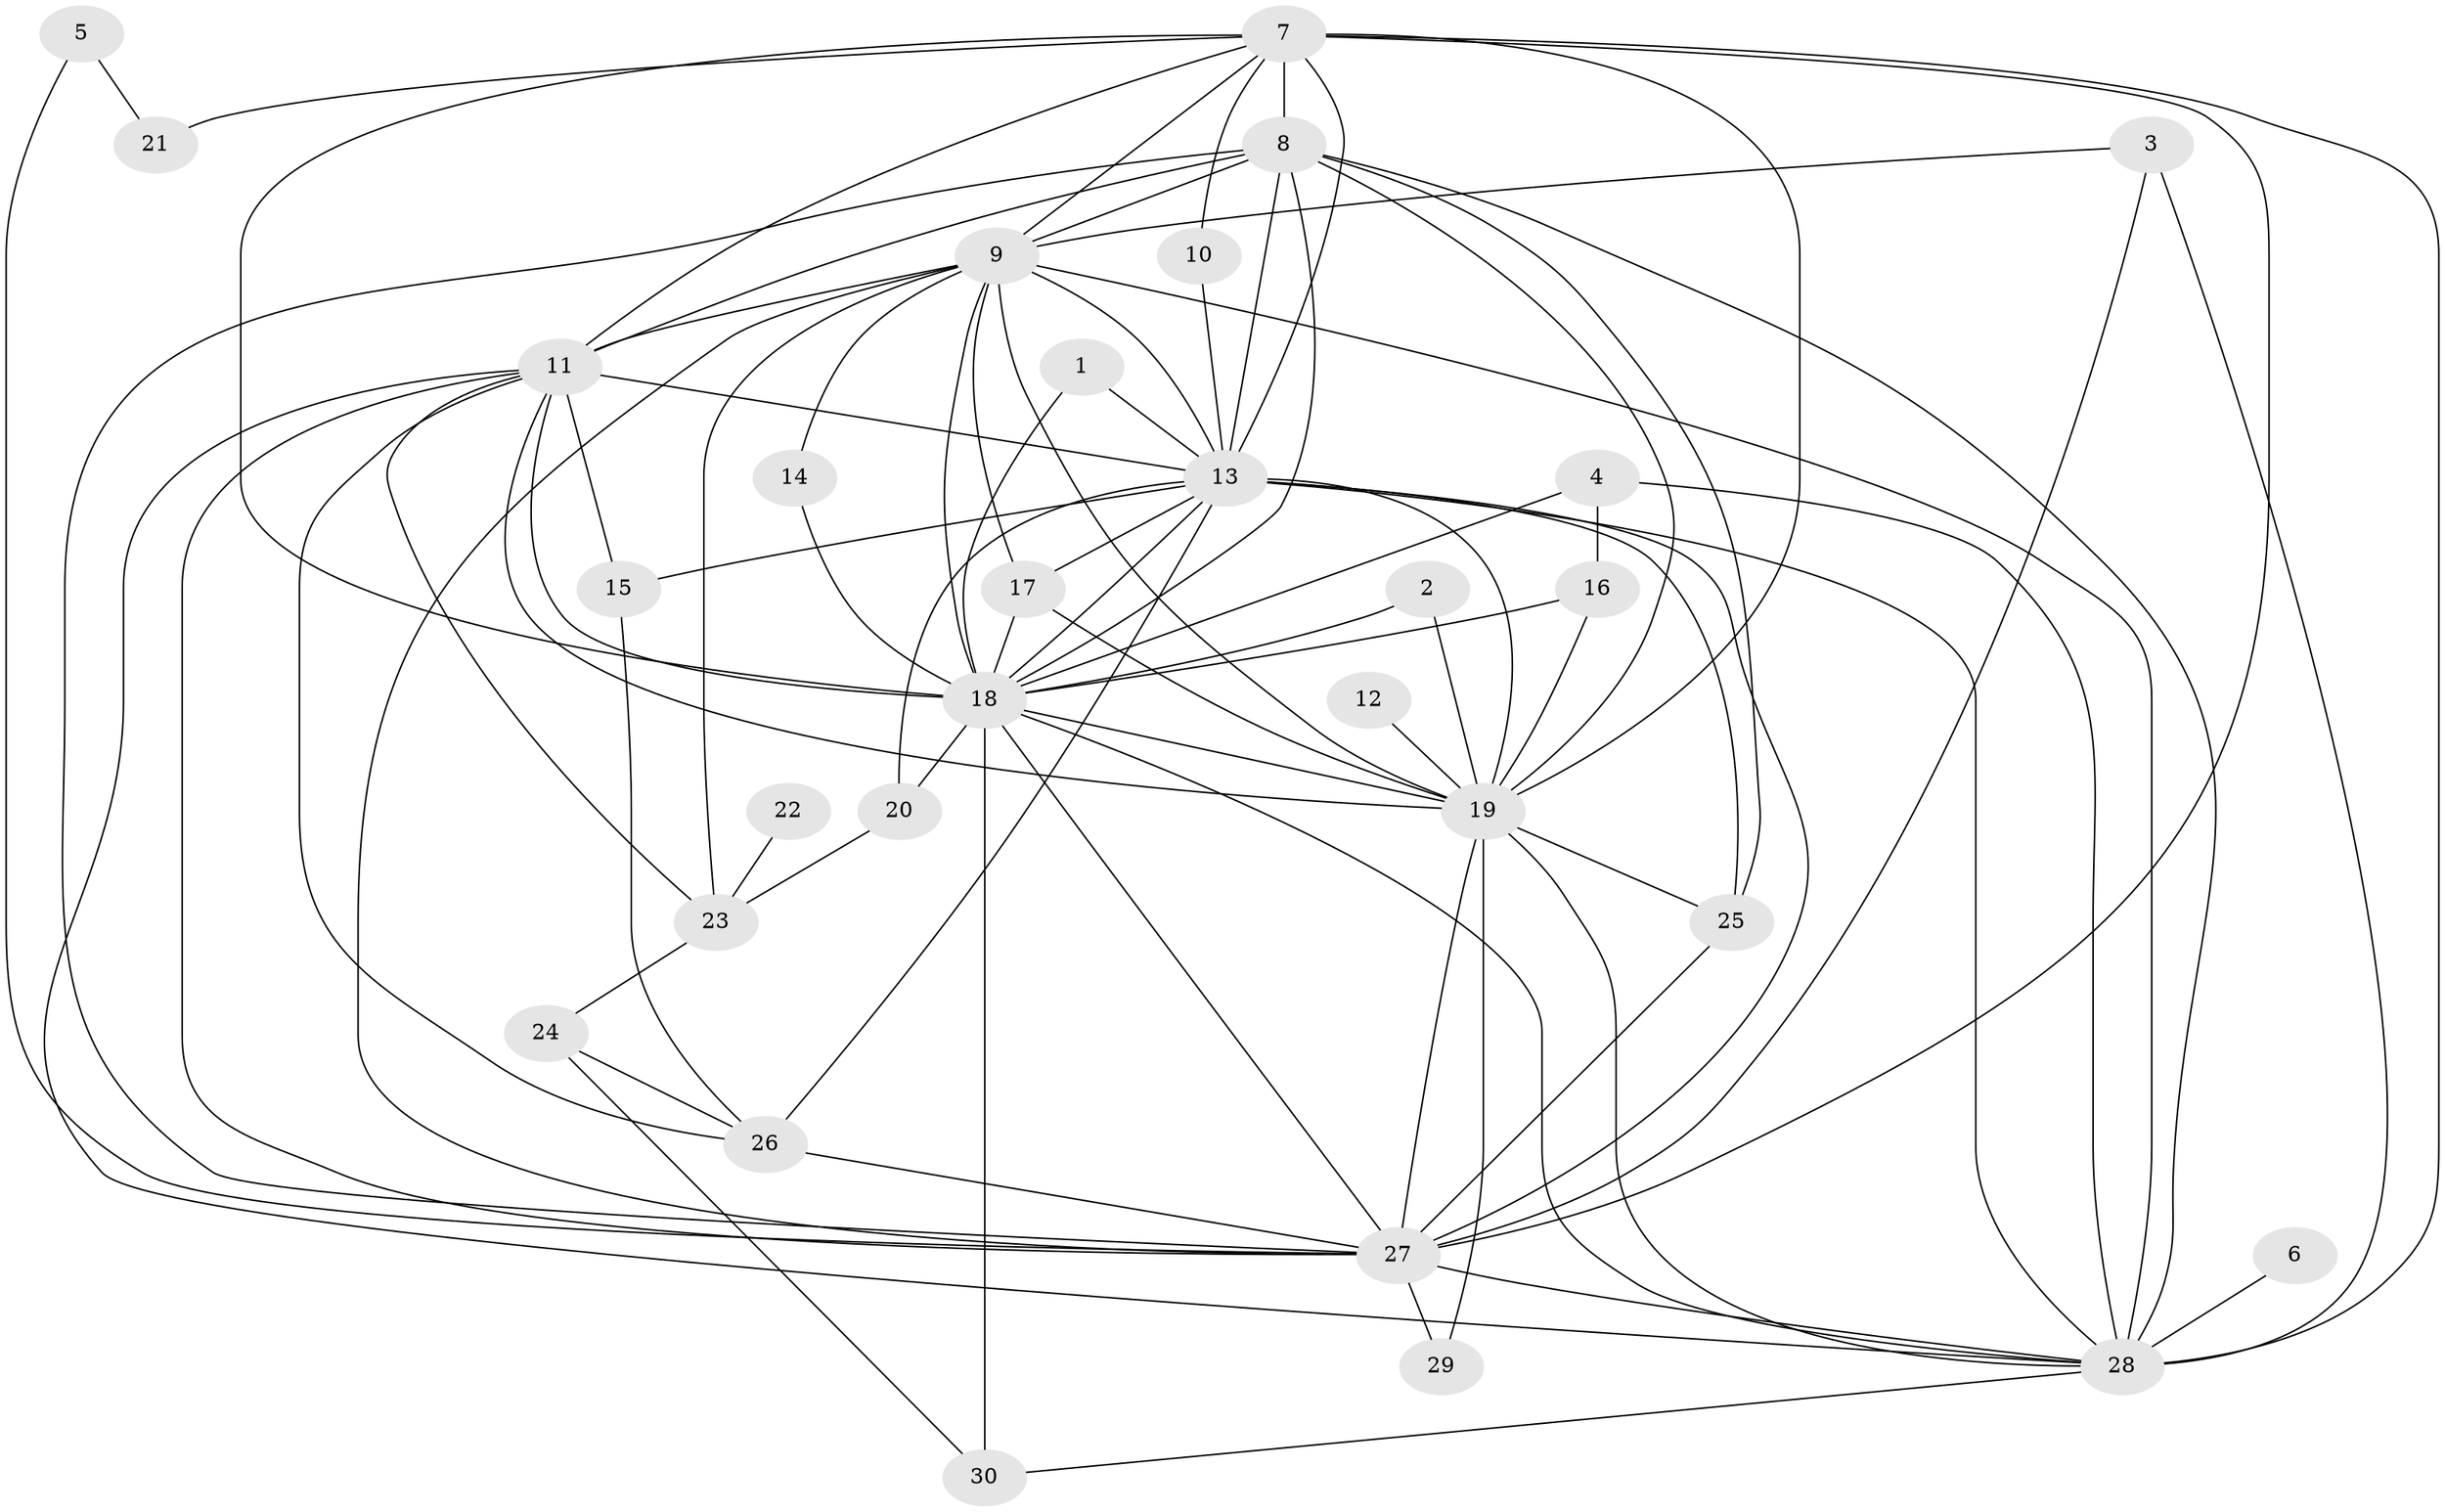 // original degree distribution, {19: 0.01694915254237288, 15: 0.03389830508474576, 18: 0.05084745762711865, 21: 0.01694915254237288, 11: 0.01694915254237288, 13: 0.01694915254237288, 17: 0.01694915254237288, 7: 0.01694915254237288, 4: 0.06779661016949153, 3: 0.1016949152542373, 2: 0.6271186440677966, 6: 0.01694915254237288}
// Generated by graph-tools (version 1.1) at 2025/01/03/09/25 03:01:19]
// undirected, 30 vertices, 84 edges
graph export_dot {
graph [start="1"]
  node [color=gray90,style=filled];
  1;
  2;
  3;
  4;
  5;
  6;
  7;
  8;
  9;
  10;
  11;
  12;
  13;
  14;
  15;
  16;
  17;
  18;
  19;
  20;
  21;
  22;
  23;
  24;
  25;
  26;
  27;
  28;
  29;
  30;
  1 -- 13 [weight=1.0];
  1 -- 18 [weight=1.0];
  2 -- 18 [weight=1.0];
  2 -- 19 [weight=1.0];
  3 -- 9 [weight=1.0];
  3 -- 27 [weight=1.0];
  3 -- 28 [weight=1.0];
  4 -- 16 [weight=1.0];
  4 -- 18 [weight=1.0];
  4 -- 28 [weight=1.0];
  5 -- 21 [weight=1.0];
  5 -- 27 [weight=1.0];
  6 -- 28 [weight=1.0];
  7 -- 8 [weight=2.0];
  7 -- 9 [weight=2.0];
  7 -- 10 [weight=1.0];
  7 -- 11 [weight=3.0];
  7 -- 13 [weight=2.0];
  7 -- 18 [weight=4.0];
  7 -- 19 [weight=2.0];
  7 -- 21 [weight=2.0];
  7 -- 27 [weight=5.0];
  7 -- 28 [weight=2.0];
  8 -- 9 [weight=1.0];
  8 -- 11 [weight=2.0];
  8 -- 13 [weight=1.0];
  8 -- 18 [weight=1.0];
  8 -- 19 [weight=1.0];
  8 -- 25 [weight=1.0];
  8 -- 27 [weight=1.0];
  8 -- 28 [weight=1.0];
  9 -- 11 [weight=2.0];
  9 -- 13 [weight=1.0];
  9 -- 14 [weight=1.0];
  9 -- 17 [weight=1.0];
  9 -- 18 [weight=2.0];
  9 -- 19 [weight=2.0];
  9 -- 23 [weight=1.0];
  9 -- 27 [weight=1.0];
  9 -- 28 [weight=2.0];
  10 -- 13 [weight=1.0];
  11 -- 13 [weight=3.0];
  11 -- 15 [weight=1.0];
  11 -- 18 [weight=1.0];
  11 -- 19 [weight=1.0];
  11 -- 23 [weight=1.0];
  11 -- 26 [weight=1.0];
  11 -- 27 [weight=1.0];
  11 -- 28 [weight=1.0];
  12 -- 19 [weight=1.0];
  13 -- 15 [weight=1.0];
  13 -- 17 [weight=1.0];
  13 -- 18 [weight=1.0];
  13 -- 19 [weight=2.0];
  13 -- 20 [weight=1.0];
  13 -- 25 [weight=1.0];
  13 -- 26 [weight=1.0];
  13 -- 27 [weight=1.0];
  13 -- 28 [weight=1.0];
  14 -- 18 [weight=1.0];
  15 -- 26 [weight=1.0];
  16 -- 18 [weight=1.0];
  16 -- 19 [weight=1.0];
  17 -- 18 [weight=1.0];
  17 -- 19 [weight=1.0];
  18 -- 19 [weight=1.0];
  18 -- 20 [weight=1.0];
  18 -- 27 [weight=1.0];
  18 -- 28 [weight=1.0];
  18 -- 30 [weight=2.0];
  19 -- 25 [weight=1.0];
  19 -- 27 [weight=1.0];
  19 -- 28 [weight=1.0];
  19 -- 29 [weight=1.0];
  20 -- 23 [weight=1.0];
  22 -- 23 [weight=1.0];
  23 -- 24 [weight=1.0];
  24 -- 26 [weight=1.0];
  24 -- 30 [weight=1.0];
  25 -- 27 [weight=1.0];
  26 -- 27 [weight=2.0];
  27 -- 28 [weight=1.0];
  27 -- 29 [weight=1.0];
  28 -- 30 [weight=1.0];
}
